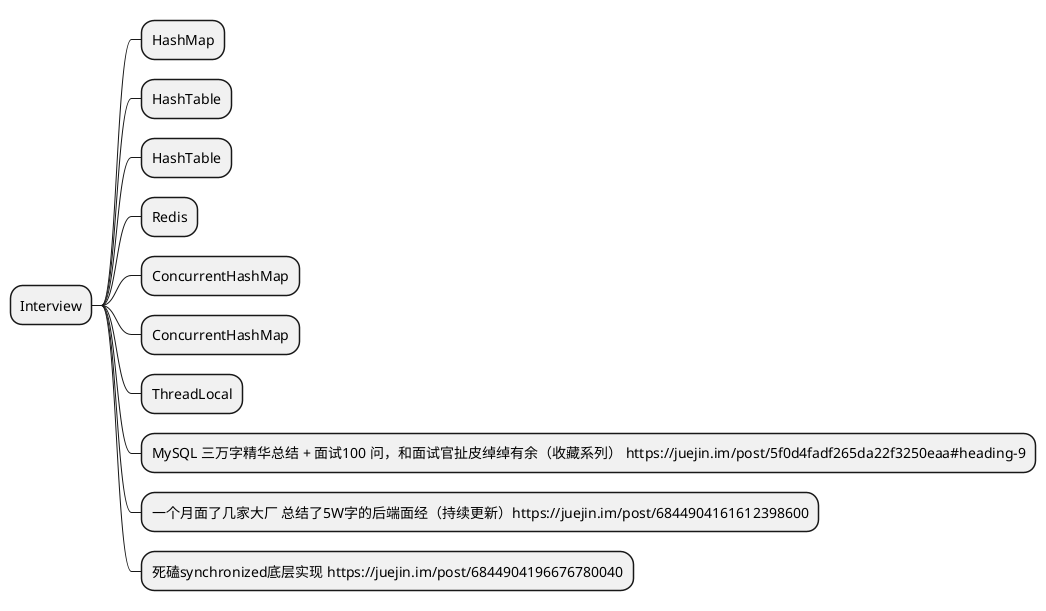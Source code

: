 @startmindmap
* Interview
** HashMap
** HashTable
** HashTable
** Redis
** ConcurrentHashMap
** ConcurrentHashMap
** ThreadLocal
** MySQL 三万字精华总结 + 面试100 问，和面试官扯皮绰绰有余（收藏系列） https://juejin.im/post/5f0d4fadf265da22f3250eaa#heading-9
** 一个月面了几家大厂 总结了5W字的后端面经（持续更新）https://juejin.im/post/6844904161612398600
** 死磕synchronized底层实现 https://juejin.im/post/6844904196676780040
@endmindmap